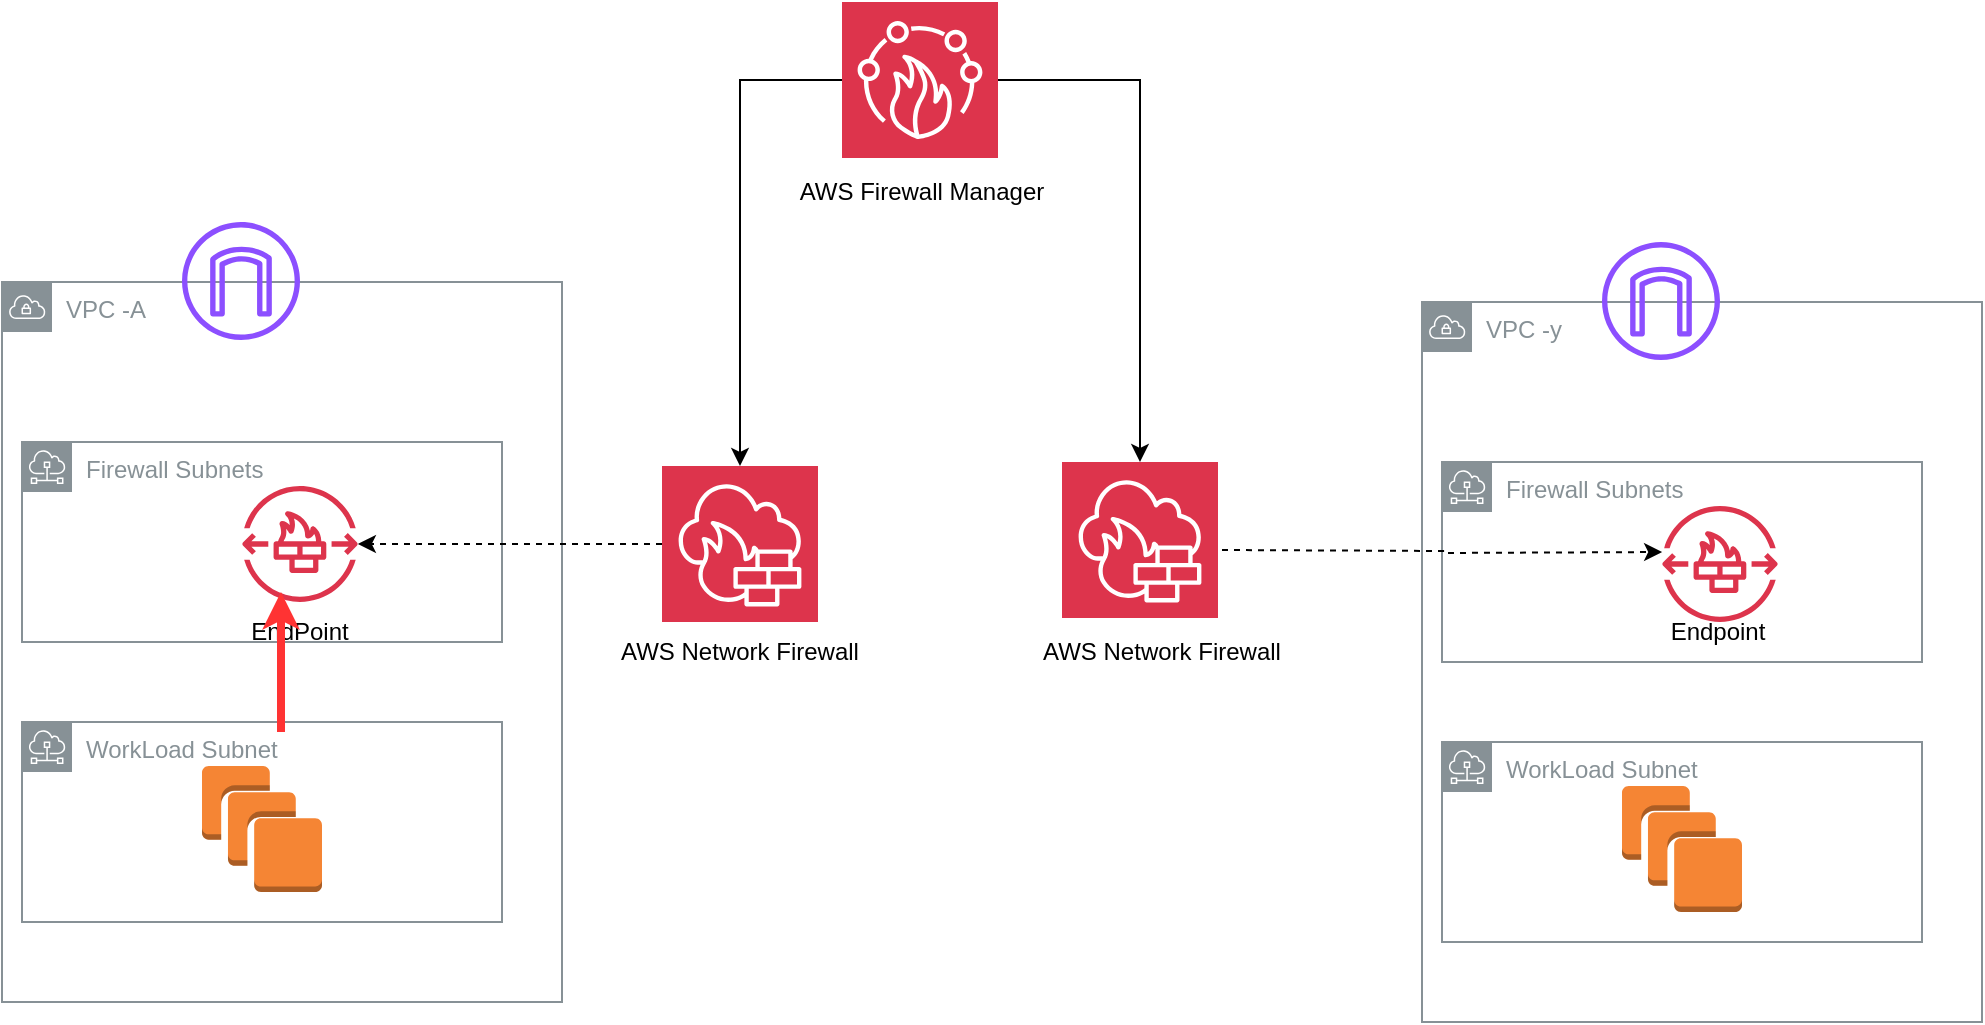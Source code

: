 <mxfile version="22.1.12" type="github">
  <diagram name="Page-1" id="ZK5DWsK59enLjVWeMWZs">
    <mxGraphModel dx="954" dy="1392" grid="1" gridSize="10" guides="1" tooltips="1" connect="1" arrows="1" fold="1" page="1" pageScale="1" pageWidth="1100" pageHeight="850" math="0" shadow="0">
      <root>
        <mxCell id="0" />
        <mxCell id="1" parent="0" />
        <mxCell id="Jq71nEJMqbB4D7MDqIDp-1" value="VPC -A" style="sketch=0;outlineConnect=0;gradientColor=none;html=1;whiteSpace=wrap;fontSize=12;fontStyle=0;shape=mxgraph.aws4.group;grIcon=mxgraph.aws4.group_vpc;strokeColor=#879196;fillColor=none;verticalAlign=top;align=left;spacingLeft=30;fontColor=#879196;dashed=0;" vertex="1" parent="1">
          <mxGeometry x="80" y="120" width="280" height="360" as="geometry" />
        </mxCell>
        <mxCell id="Jq71nEJMqbB4D7MDqIDp-2" value="Firewall Subnets" style="sketch=0;outlineConnect=0;gradientColor=none;html=1;whiteSpace=wrap;fontSize=12;fontStyle=0;shape=mxgraph.aws4.group;grIcon=mxgraph.aws4.group_subnet;strokeColor=#879196;fillColor=none;verticalAlign=top;align=left;spacingLeft=30;fontColor=#879196;dashed=0;" vertex="1" parent="1">
          <mxGeometry x="90" y="200" width="240" height="100" as="geometry" />
        </mxCell>
        <mxCell id="Jq71nEJMqbB4D7MDqIDp-3" value="WorkLoad Subnet" style="sketch=0;outlineConnect=0;gradientColor=none;html=1;whiteSpace=wrap;fontSize=12;fontStyle=0;shape=mxgraph.aws4.group;grIcon=mxgraph.aws4.group_subnet;strokeColor=#879196;fillColor=none;verticalAlign=top;align=left;spacingLeft=30;fontColor=#879196;dashed=0;" vertex="1" parent="1">
          <mxGeometry x="90" y="340" width="240" height="100" as="geometry" />
        </mxCell>
        <mxCell id="Jq71nEJMqbB4D7MDqIDp-4" value="" style="sketch=0;outlineConnect=0;fontColor=#232F3E;gradientColor=none;fillColor=#8C4FFF;strokeColor=none;dashed=0;verticalLabelPosition=bottom;verticalAlign=top;align=center;html=1;fontSize=12;fontStyle=0;aspect=fixed;pointerEvents=1;shape=mxgraph.aws4.internet_gateway;" vertex="1" parent="1">
          <mxGeometry x="170" y="90" width="59" height="59" as="geometry" />
        </mxCell>
        <mxCell id="Jq71nEJMqbB4D7MDqIDp-5" value="" style="outlineConnect=0;dashed=0;verticalLabelPosition=bottom;verticalAlign=top;align=center;html=1;shape=mxgraph.aws3.instances;fillColor=#F58534;gradientColor=none;" vertex="1" parent="1">
          <mxGeometry x="180" y="362" width="60" height="63" as="geometry" />
        </mxCell>
        <mxCell id="Jq71nEJMqbB4D7MDqIDp-7" value="" style="sketch=0;outlineConnect=0;fontColor=#232F3E;gradientColor=none;fillColor=#DD344C;strokeColor=none;dashed=0;verticalLabelPosition=bottom;verticalAlign=top;align=center;html=1;fontSize=12;fontStyle=0;aspect=fixed;pointerEvents=1;shape=mxgraph.aws4.network_firewall_endpoints;" vertex="1" parent="1">
          <mxGeometry x="200" y="222" width="58" height="58" as="geometry" />
        </mxCell>
        <mxCell id="Jq71nEJMqbB4D7MDqIDp-10" style="edgeStyle=orthogonalEdgeStyle;rounded=0;orthogonalLoop=1;jettySize=auto;html=1;exitX=0;exitY=0.5;exitDx=0;exitDy=0;exitPerimeter=0;dashed=1;" edge="1" parent="1" source="Jq71nEJMqbB4D7MDqIDp-8" target="Jq71nEJMqbB4D7MDqIDp-7">
          <mxGeometry relative="1" as="geometry" />
        </mxCell>
        <mxCell id="Jq71nEJMqbB4D7MDqIDp-8" value="" style="sketch=0;points=[[0,0,0],[0.25,0,0],[0.5,0,0],[0.75,0,0],[1,0,0],[0,1,0],[0.25,1,0],[0.5,1,0],[0.75,1,0],[1,1,0],[0,0.25,0],[0,0.5,0],[0,0.75,0],[1,0.25,0],[1,0.5,0],[1,0.75,0]];outlineConnect=0;fontColor=#232F3E;fillColor=#DD344C;strokeColor=#ffffff;dashed=0;verticalLabelPosition=bottom;verticalAlign=top;align=center;html=1;fontSize=12;fontStyle=0;aspect=fixed;shape=mxgraph.aws4.resourceIcon;resIcon=mxgraph.aws4.network_firewall;" vertex="1" parent="1">
          <mxGeometry x="410" y="212" width="78" height="78" as="geometry" />
        </mxCell>
        <mxCell id="Jq71nEJMqbB4D7MDqIDp-11" value="VPC -y" style="sketch=0;outlineConnect=0;gradientColor=none;html=1;whiteSpace=wrap;fontSize=12;fontStyle=0;shape=mxgraph.aws4.group;grIcon=mxgraph.aws4.group_vpc;strokeColor=#879196;fillColor=none;verticalAlign=top;align=left;spacingLeft=30;fontColor=#879196;dashed=0;" vertex="1" parent="1">
          <mxGeometry x="790" y="130" width="280" height="360" as="geometry" />
        </mxCell>
        <mxCell id="Jq71nEJMqbB4D7MDqIDp-12" value="Firewall Subnets" style="sketch=0;outlineConnect=0;gradientColor=none;html=1;whiteSpace=wrap;fontSize=12;fontStyle=0;shape=mxgraph.aws4.group;grIcon=mxgraph.aws4.group_subnet;strokeColor=#879196;fillColor=none;verticalAlign=top;align=left;spacingLeft=30;fontColor=#879196;dashed=0;" vertex="1" parent="1">
          <mxGeometry x="800" y="210" width="240" height="100" as="geometry" />
        </mxCell>
        <mxCell id="Jq71nEJMqbB4D7MDqIDp-13" value="WorkLoad Subnet" style="sketch=0;outlineConnect=0;gradientColor=none;html=1;whiteSpace=wrap;fontSize=12;fontStyle=0;shape=mxgraph.aws4.group;grIcon=mxgraph.aws4.group_subnet;strokeColor=#879196;fillColor=none;verticalAlign=top;align=left;spacingLeft=30;fontColor=#879196;dashed=0;" vertex="1" parent="1">
          <mxGeometry x="800" y="350" width="240" height="100" as="geometry" />
        </mxCell>
        <mxCell id="Jq71nEJMqbB4D7MDqIDp-14" value="" style="sketch=0;outlineConnect=0;fontColor=#232F3E;gradientColor=none;fillColor=#8C4FFF;strokeColor=none;dashed=0;verticalLabelPosition=bottom;verticalAlign=top;align=center;html=1;fontSize=12;fontStyle=0;aspect=fixed;pointerEvents=1;shape=mxgraph.aws4.internet_gateway;" vertex="1" parent="1">
          <mxGeometry x="880" y="100" width="59" height="59" as="geometry" />
        </mxCell>
        <mxCell id="Jq71nEJMqbB4D7MDqIDp-15" value="" style="outlineConnect=0;dashed=0;verticalLabelPosition=bottom;verticalAlign=top;align=center;html=1;shape=mxgraph.aws3.instances;fillColor=#F58534;gradientColor=none;" vertex="1" parent="1">
          <mxGeometry x="890" y="372" width="60" height="63" as="geometry" />
        </mxCell>
        <mxCell id="Jq71nEJMqbB4D7MDqIDp-16" value="" style="sketch=0;outlineConnect=0;fontColor=#232F3E;gradientColor=none;fillColor=#DD344C;strokeColor=none;dashed=0;verticalLabelPosition=bottom;verticalAlign=top;align=center;html=1;fontSize=12;fontStyle=0;aspect=fixed;pointerEvents=1;shape=mxgraph.aws4.network_firewall_endpoints;" vertex="1" parent="1">
          <mxGeometry x="910" y="232" width="58" height="58" as="geometry" />
        </mxCell>
        <mxCell id="Jq71nEJMqbB4D7MDqIDp-17" style="edgeStyle=orthogonalEdgeStyle;rounded=0;orthogonalLoop=1;jettySize=auto;html=1;dashed=1;" edge="1" parent="1">
          <mxGeometry relative="1" as="geometry">
            <mxPoint x="690" y="254" as="sourcePoint" />
            <mxPoint x="910.065" y="255" as="targetPoint" />
          </mxGeometry>
        </mxCell>
        <mxCell id="Jq71nEJMqbB4D7MDqIDp-18" value="" style="sketch=0;points=[[0,0,0],[0.25,0,0],[0.5,0,0],[0.75,0,0],[1,0,0],[0,1,0],[0.25,1,0],[0.5,1,0],[0.75,1,0],[1,1,0],[0,0.25,0],[0,0.5,0],[0,0.75,0],[1,0.25,0],[1,0.5,0],[1,0.75,0]];outlineConnect=0;fontColor=#232F3E;fillColor=#DD344C;strokeColor=#ffffff;dashed=0;verticalLabelPosition=bottom;verticalAlign=top;align=center;html=1;fontSize=12;fontStyle=0;aspect=fixed;shape=mxgraph.aws4.resourceIcon;resIcon=mxgraph.aws4.network_firewall;" vertex="1" parent="1">
          <mxGeometry x="610" y="210" width="78" height="78" as="geometry" />
        </mxCell>
        <mxCell id="Jq71nEJMqbB4D7MDqIDp-20" value="AWS Network Firewall" style="text;strokeColor=none;align=center;fillColor=none;html=1;verticalAlign=middle;whiteSpace=wrap;rounded=0;" vertex="1" parent="1">
          <mxGeometry x="590" y="290" width="140" height="30" as="geometry" />
        </mxCell>
        <mxCell id="Jq71nEJMqbB4D7MDqIDp-21" value="AWS Network Firewall" style="text;strokeColor=none;align=center;fillColor=none;html=1;verticalAlign=middle;whiteSpace=wrap;rounded=0;" vertex="1" parent="1">
          <mxGeometry x="379" y="290" width="140" height="30" as="geometry" />
        </mxCell>
        <mxCell id="Jq71nEJMqbB4D7MDqIDp-22" value="EndPoint" style="text;strokeColor=none;align=center;fillColor=none;html=1;verticalAlign=middle;whiteSpace=wrap;rounded=0;" vertex="1" parent="1">
          <mxGeometry x="159" y="280" width="140" height="30" as="geometry" />
        </mxCell>
        <mxCell id="Jq71nEJMqbB4D7MDqIDp-23" value="Endpoint" style="text;strokeColor=none;align=center;fillColor=none;html=1;verticalAlign=middle;whiteSpace=wrap;rounded=0;" vertex="1" parent="1">
          <mxGeometry x="908" y="280" width="60" height="30" as="geometry" />
        </mxCell>
        <mxCell id="Jq71nEJMqbB4D7MDqIDp-27" style="edgeStyle=orthogonalEdgeStyle;rounded=0;orthogonalLoop=1;jettySize=auto;html=1;exitX=1;exitY=0.5;exitDx=0;exitDy=0;exitPerimeter=0;" edge="1" parent="1" source="Jq71nEJMqbB4D7MDqIDp-24" target="Jq71nEJMqbB4D7MDqIDp-18">
          <mxGeometry relative="1" as="geometry" />
        </mxCell>
        <mxCell id="Jq71nEJMqbB4D7MDqIDp-24" value="" style="sketch=0;points=[[0,0,0],[0.25,0,0],[0.5,0,0],[0.75,0,0],[1,0,0],[0,1,0],[0.25,1,0],[0.5,1,0],[0.75,1,0],[1,1,0],[0,0.25,0],[0,0.5,0],[0,0.75,0],[1,0.25,0],[1,0.5,0],[1,0.75,0]];outlineConnect=0;fontColor=#232F3E;fillColor=#DD344C;strokeColor=#ffffff;dashed=0;verticalLabelPosition=bottom;verticalAlign=top;align=center;html=1;fontSize=12;fontStyle=0;aspect=fixed;shape=mxgraph.aws4.resourceIcon;resIcon=mxgraph.aws4.firewall_manager;" vertex="1" parent="1">
          <mxGeometry x="500" y="-20" width="78" height="78" as="geometry" />
        </mxCell>
        <mxCell id="Jq71nEJMqbB4D7MDqIDp-26" style="edgeStyle=orthogonalEdgeStyle;rounded=0;orthogonalLoop=1;jettySize=auto;html=1;exitX=0;exitY=0.5;exitDx=0;exitDy=0;exitPerimeter=0;" edge="1" parent="1" source="Jq71nEJMqbB4D7MDqIDp-24" target="Jq71nEJMqbB4D7MDqIDp-8">
          <mxGeometry relative="1" as="geometry" />
        </mxCell>
        <mxCell id="Jq71nEJMqbB4D7MDqIDp-25" value="AWS Firewall Manager" style="text;strokeColor=none;align=center;fillColor=none;html=1;verticalAlign=middle;whiteSpace=wrap;rounded=0;" vertex="1" parent="1">
          <mxGeometry x="470" y="60" width="140" height="30" as="geometry" />
        </mxCell>
        <mxCell id="Jq71nEJMqbB4D7MDqIDp-29" value="" style="endArrow=classic;html=1;rounded=0;strokeColor=#FF3333;strokeWidth=4;" edge="1" parent="1">
          <mxGeometry width="50" height="50" relative="1" as="geometry">
            <mxPoint x="219.5" y="345" as="sourcePoint" />
            <mxPoint x="219.5" y="275" as="targetPoint" />
          </mxGeometry>
        </mxCell>
      </root>
    </mxGraphModel>
  </diagram>
</mxfile>
